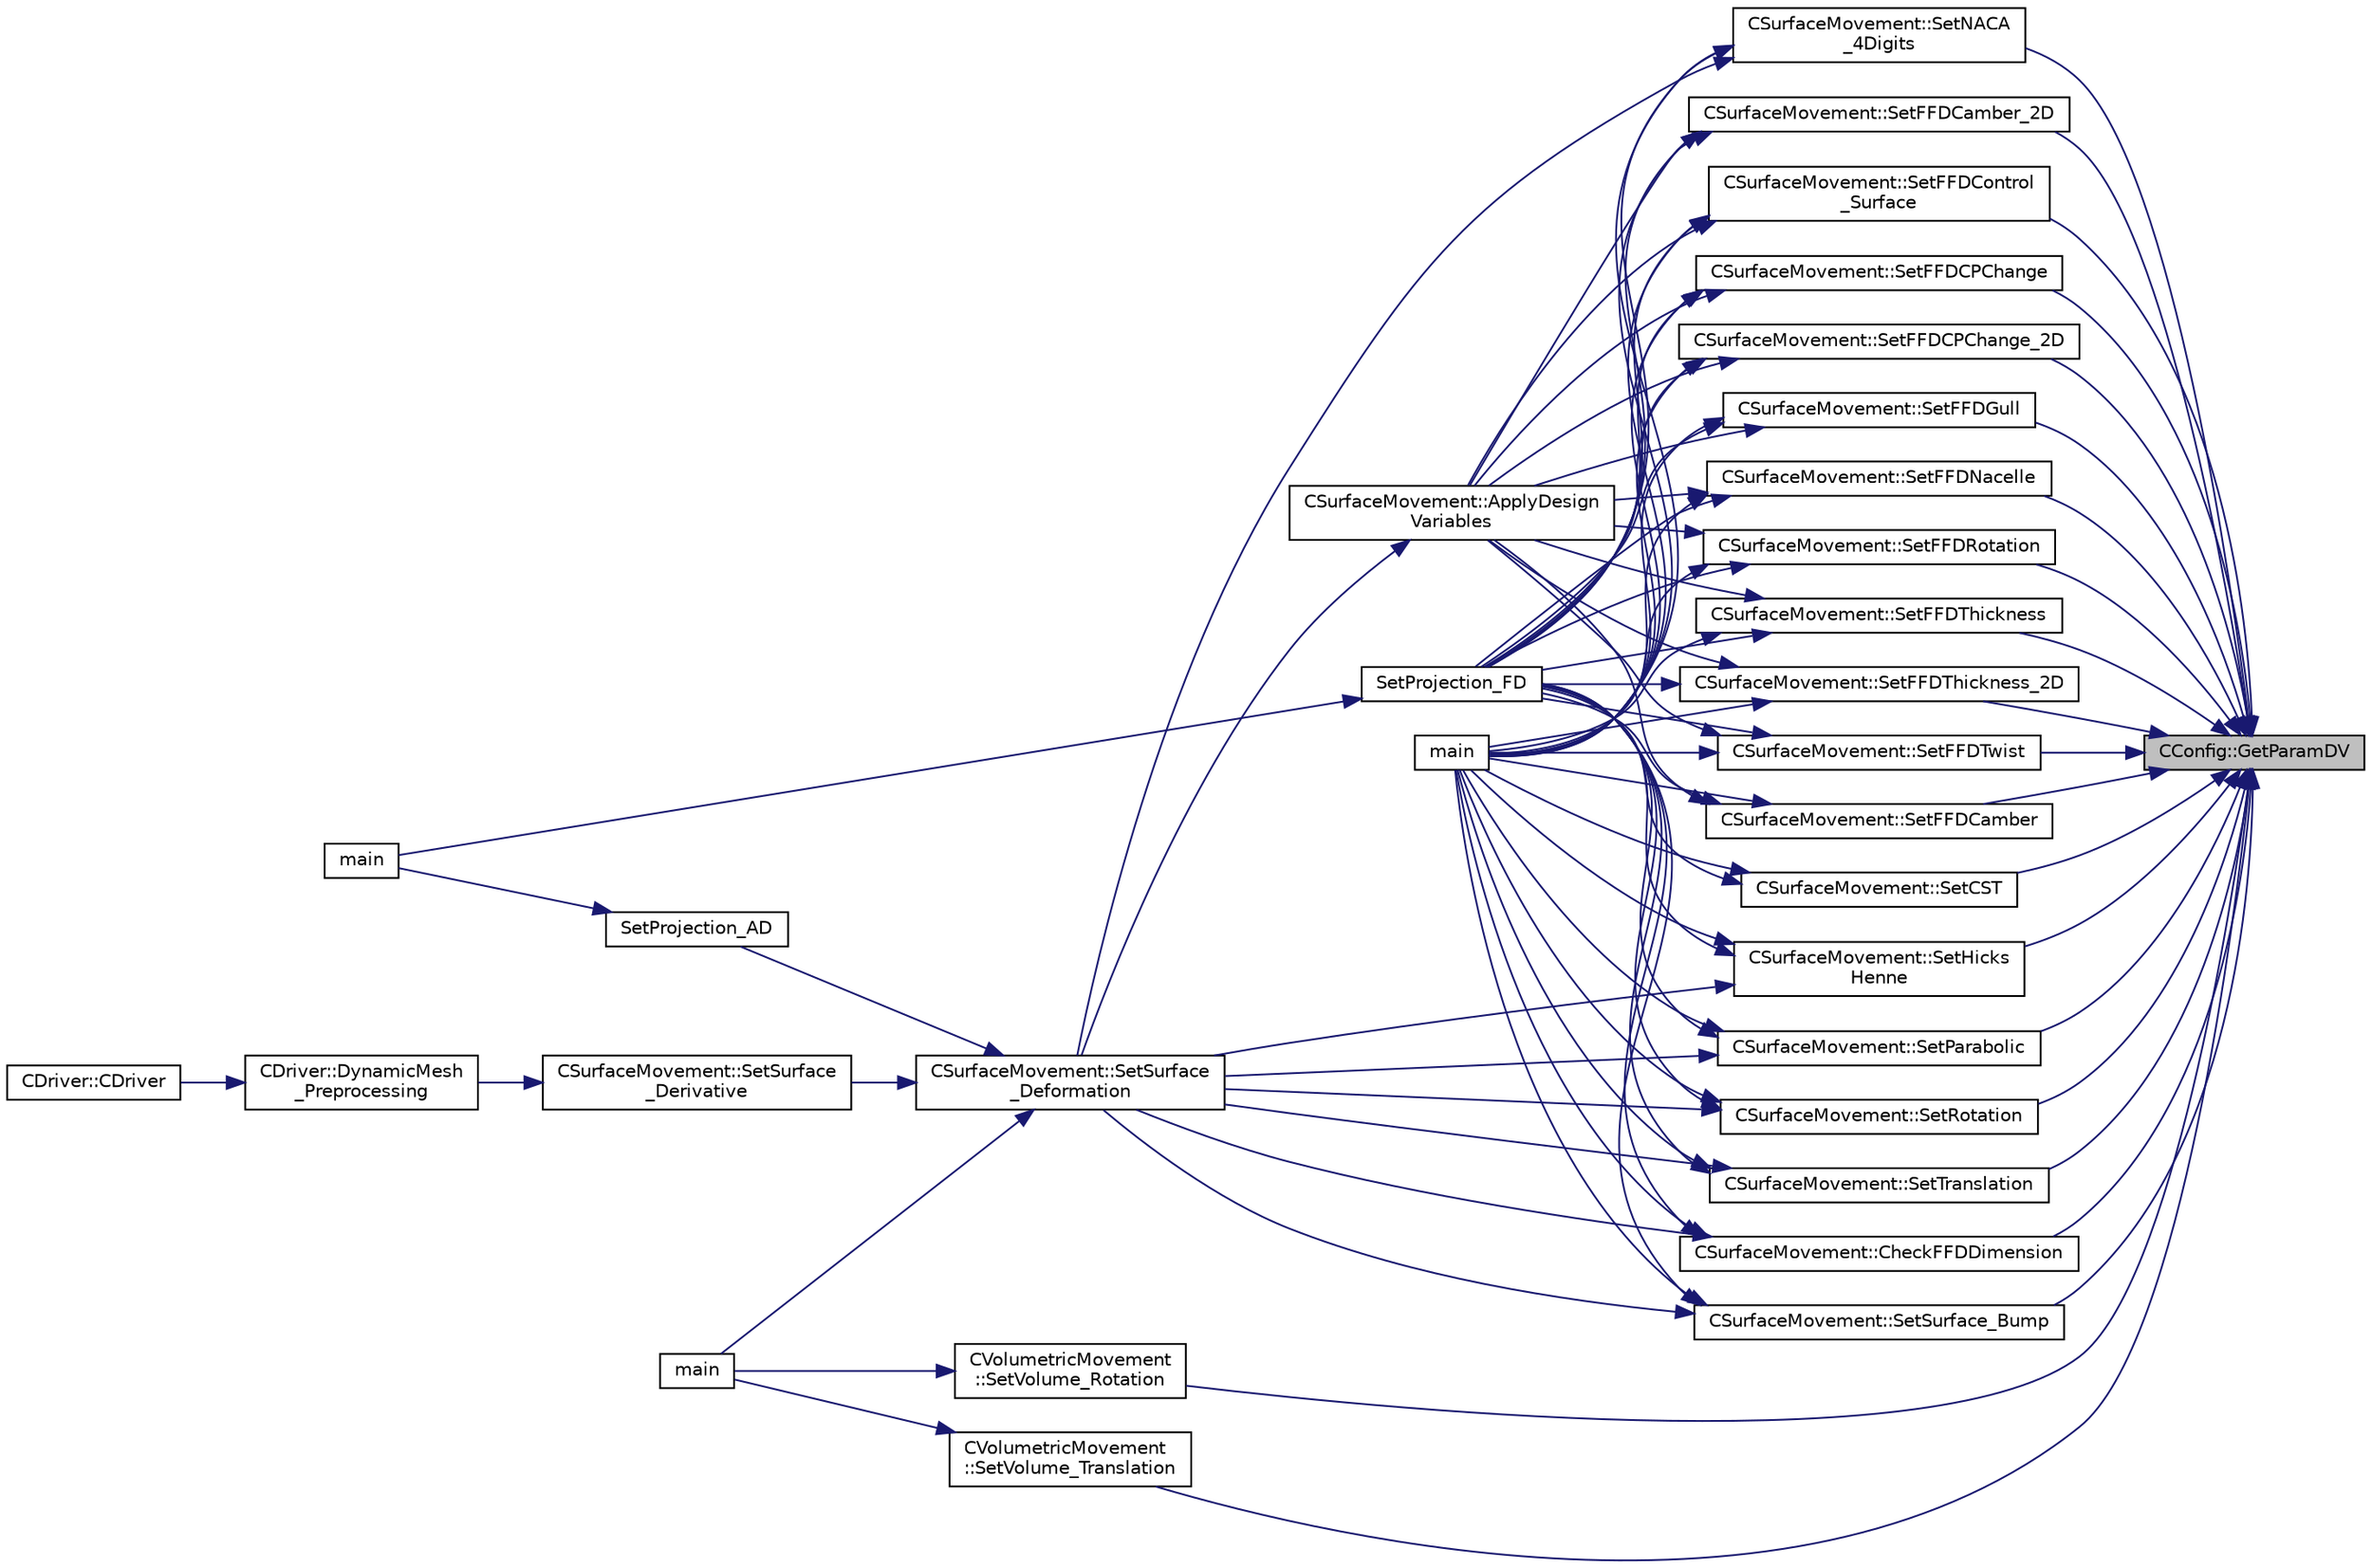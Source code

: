 digraph "CConfig::GetParamDV"
{
 // LATEX_PDF_SIZE
  edge [fontname="Helvetica",fontsize="10",labelfontname="Helvetica",labelfontsize="10"];
  node [fontname="Helvetica",fontsize="10",shape=record];
  rankdir="RL";
  Node1 [label="CConfig::GetParamDV",height=0.2,width=0.4,color="black", fillcolor="grey75", style="filled", fontcolor="black",tooltip="Get a parameter of the particular design variable."];
  Node1 -> Node2 [dir="back",color="midnightblue",fontsize="10",style="solid",fontname="Helvetica"];
  Node2 [label="CSurfaceMovement::CheckFFDDimension",height=0.2,width=0.4,color="black", fillcolor="white", style="filled",URL="$classCSurfaceMovement.html#ac96d720da758ca2e213d8198ba738525",tooltip="Check the intersections of the FFD with the surface."];
  Node2 -> Node3 [dir="back",color="midnightblue",fontsize="10",style="solid",fontname="Helvetica"];
  Node3 [label="main",height=0.2,width=0.4,color="black", fillcolor="white", style="filled",URL="$SU2__GEO_8cpp.html#a0ddf1224851353fc92bfbff6f499fa97",tooltip=" "];
  Node2 -> Node4 [dir="back",color="midnightblue",fontsize="10",style="solid",fontname="Helvetica"];
  Node4 [label="SetProjection_FD",height=0.2,width=0.4,color="black", fillcolor="white", style="filled",URL="$SU2__DOT_8cpp.html#a5c5163a755085e03f1dfa23aeb7e21f2",tooltip="Projection of the surface sensitivity using finite differences (FD)."];
  Node4 -> Node5 [dir="back",color="midnightblue",fontsize="10",style="solid",fontname="Helvetica"];
  Node5 [label="main",height=0.2,width=0.4,color="black", fillcolor="white", style="filled",URL="$SU2__DOT_8cpp.html#a0ddf1224851353fc92bfbff6f499fa97",tooltip=" "];
  Node2 -> Node6 [dir="back",color="midnightblue",fontsize="10",style="solid",fontname="Helvetica"];
  Node6 [label="CSurfaceMovement::SetSurface\l_Deformation",height=0.2,width=0.4,color="black", fillcolor="white", style="filled",URL="$classCSurfaceMovement.html#af8da279141f7e64121f3d15019fee45e",tooltip="Set the surface/boundary deformation."];
  Node6 -> Node7 [dir="back",color="midnightblue",fontsize="10",style="solid",fontname="Helvetica"];
  Node7 [label="main",height=0.2,width=0.4,color="black", fillcolor="white", style="filled",URL="$SU2__DEF_8cpp.html#a0ddf1224851353fc92bfbff6f499fa97",tooltip=" "];
  Node6 -> Node8 [dir="back",color="midnightblue",fontsize="10",style="solid",fontname="Helvetica"];
  Node8 [label="SetProjection_AD",height=0.2,width=0.4,color="black", fillcolor="white", style="filled",URL="$SU2__DOT_8cpp.html#a3fceed882e8eb3d6796c8e8396af7d87",tooltip="Projection of the surface sensitivity using algorithmic differentiation (AD)."];
  Node8 -> Node5 [dir="back",color="midnightblue",fontsize="10",style="solid",fontname="Helvetica"];
  Node6 -> Node9 [dir="back",color="midnightblue",fontsize="10",style="solid",fontname="Helvetica"];
  Node9 [label="CSurfaceMovement::SetSurface\l_Derivative",height=0.2,width=0.4,color="black", fillcolor="white", style="filled",URL="$classCSurfaceMovement.html#af6aac73d04565bf6e9b81305b66e97e7",tooltip="Set derivatives of the surface/boundary deformation."];
  Node9 -> Node10 [dir="back",color="midnightblue",fontsize="10",style="solid",fontname="Helvetica"];
  Node10 [label="CDriver::DynamicMesh\l_Preprocessing",height=0.2,width=0.4,color="black", fillcolor="white", style="filled",URL="$classCDriver.html#ab130423a20d43ddd4eb0d9cde51c2708",tooltip="GridMovement_Preprocessing."];
  Node10 -> Node11 [dir="back",color="midnightblue",fontsize="10",style="solid",fontname="Helvetica"];
  Node11 [label="CDriver::CDriver",height=0.2,width=0.4,color="black", fillcolor="white", style="filled",URL="$classCDriver.html#a3fca4a013a6efa9bbb38fe78a86b5f3d",tooltip="Constructor of the class."];
  Node1 -> Node12 [dir="back",color="midnightblue",fontsize="10",style="solid",fontname="Helvetica"];
  Node12 [label="CSurfaceMovement::SetCST",height=0.2,width=0.4,color="black", fillcolor="white", style="filled",URL="$classCSurfaceMovement.html#a10a599f558d2d847be1c638be43acd63",tooltip="Set a deformation based on a change in the Kulfan parameters for an airfoil."];
  Node12 -> Node3 [dir="back",color="midnightblue",fontsize="10",style="solid",fontname="Helvetica"];
  Node12 -> Node4 [dir="back",color="midnightblue",fontsize="10",style="solid",fontname="Helvetica"];
  Node1 -> Node13 [dir="back",color="midnightblue",fontsize="10",style="solid",fontname="Helvetica"];
  Node13 [label="CSurfaceMovement::SetFFDCamber",height=0.2,width=0.4,color="black", fillcolor="white", style="filled",URL="$classCSurfaceMovement.html#a7b7afb3b9bf70ddb0d2887e09c05b4f2",tooltip="Set a camber deformation of the Free From box using the control point position."];
  Node13 -> Node14 [dir="back",color="midnightblue",fontsize="10",style="solid",fontname="Helvetica"];
  Node14 [label="CSurfaceMovement::ApplyDesign\lVariables",height=0.2,width=0.4,color="black", fillcolor="white", style="filled",URL="$classCSurfaceMovement.html#ae3eb0449495b8166a39e8f3cc01d1c51",tooltip="Apply the design variables to the control point position."];
  Node14 -> Node6 [dir="back",color="midnightblue",fontsize="10",style="solid",fontname="Helvetica"];
  Node13 -> Node3 [dir="back",color="midnightblue",fontsize="10",style="solid",fontname="Helvetica"];
  Node13 -> Node4 [dir="back",color="midnightblue",fontsize="10",style="solid",fontname="Helvetica"];
  Node1 -> Node15 [dir="back",color="midnightblue",fontsize="10",style="solid",fontname="Helvetica"];
  Node15 [label="CSurfaceMovement::SetFFDCamber_2D",height=0.2,width=0.4,color="black", fillcolor="white", style="filled",URL="$classCSurfaceMovement.html#a4d749fda190e305e314a6c2def6d8014",tooltip="Set a camber deformation of the Free From box using the control point position."];
  Node15 -> Node14 [dir="back",color="midnightblue",fontsize="10",style="solid",fontname="Helvetica"];
  Node15 -> Node3 [dir="back",color="midnightblue",fontsize="10",style="solid",fontname="Helvetica"];
  Node15 -> Node4 [dir="back",color="midnightblue",fontsize="10",style="solid",fontname="Helvetica"];
  Node1 -> Node16 [dir="back",color="midnightblue",fontsize="10",style="solid",fontname="Helvetica"];
  Node16 [label="CSurfaceMovement::SetFFDControl\l_Surface",height=0.2,width=0.4,color="black", fillcolor="white", style="filled",URL="$classCSurfaceMovement.html#a41ded86346b8d7decfc407036832f811",tooltip="Set a rotation angle deformation in a control surface of the Free From box using the control point po..."];
  Node16 -> Node14 [dir="back",color="midnightblue",fontsize="10",style="solid",fontname="Helvetica"];
  Node16 -> Node3 [dir="back",color="midnightblue",fontsize="10",style="solid",fontname="Helvetica"];
  Node16 -> Node4 [dir="back",color="midnightblue",fontsize="10",style="solid",fontname="Helvetica"];
  Node1 -> Node17 [dir="back",color="midnightblue",fontsize="10",style="solid",fontname="Helvetica"];
  Node17 [label="CSurfaceMovement::SetFFDCPChange",height=0.2,width=0.4,color="black", fillcolor="white", style="filled",URL="$classCSurfaceMovement.html#a2741f6a291bedd495ffb07bc2b266551",tooltip="Set the deformation of the Free From box using the control point position."];
  Node17 -> Node14 [dir="back",color="midnightblue",fontsize="10",style="solid",fontname="Helvetica"];
  Node17 -> Node3 [dir="back",color="midnightblue",fontsize="10",style="solid",fontname="Helvetica"];
  Node17 -> Node4 [dir="back",color="midnightblue",fontsize="10",style="solid",fontname="Helvetica"];
  Node1 -> Node18 [dir="back",color="midnightblue",fontsize="10",style="solid",fontname="Helvetica"];
  Node18 [label="CSurfaceMovement::SetFFDCPChange_2D",height=0.2,width=0.4,color="black", fillcolor="white", style="filled",URL="$classCSurfaceMovement.html#a3259a63e400351bce37b73478554feac",tooltip="Set the deformation of the Free From box using the control point position."];
  Node18 -> Node14 [dir="back",color="midnightblue",fontsize="10",style="solid",fontname="Helvetica"];
  Node18 -> Node3 [dir="back",color="midnightblue",fontsize="10",style="solid",fontname="Helvetica"];
  Node18 -> Node4 [dir="back",color="midnightblue",fontsize="10",style="solid",fontname="Helvetica"];
  Node1 -> Node19 [dir="back",color="midnightblue",fontsize="10",style="solid",fontname="Helvetica"];
  Node19 [label="CSurfaceMovement::SetFFDGull",height=0.2,width=0.4,color="black", fillcolor="white", style="filled",URL="$classCSurfaceMovement.html#a557d1d5229886bc83c091fba9aa1b44c",tooltip="Set the deformation of the Free From box using the control point position."];
  Node19 -> Node14 [dir="back",color="midnightblue",fontsize="10",style="solid",fontname="Helvetica"];
  Node19 -> Node3 [dir="back",color="midnightblue",fontsize="10",style="solid",fontname="Helvetica"];
  Node19 -> Node4 [dir="back",color="midnightblue",fontsize="10",style="solid",fontname="Helvetica"];
  Node1 -> Node20 [dir="back",color="midnightblue",fontsize="10",style="solid",fontname="Helvetica"];
  Node20 [label="CSurfaceMovement::SetFFDNacelle",height=0.2,width=0.4,color="black", fillcolor="white", style="filled",URL="$classCSurfaceMovement.html#a0e776cd95a3f4870365aa51f0145bccb",tooltip="Set the deformation of the Free From box using the control point position."];
  Node20 -> Node14 [dir="back",color="midnightblue",fontsize="10",style="solid",fontname="Helvetica"];
  Node20 -> Node3 [dir="back",color="midnightblue",fontsize="10",style="solid",fontname="Helvetica"];
  Node20 -> Node4 [dir="back",color="midnightblue",fontsize="10",style="solid",fontname="Helvetica"];
  Node1 -> Node21 [dir="back",color="midnightblue",fontsize="10",style="solid",fontname="Helvetica"];
  Node21 [label="CSurfaceMovement::SetFFDRotation",height=0.2,width=0.4,color="black", fillcolor="white", style="filled",URL="$classCSurfaceMovement.html#ae781ee81387cbf0b1b4a313754d1fdf2",tooltip="Set a rotation angle deformation of the Free From box using the control point position."];
  Node21 -> Node14 [dir="back",color="midnightblue",fontsize="10",style="solid",fontname="Helvetica"];
  Node21 -> Node3 [dir="back",color="midnightblue",fontsize="10",style="solid",fontname="Helvetica"];
  Node21 -> Node4 [dir="back",color="midnightblue",fontsize="10",style="solid",fontname="Helvetica"];
  Node1 -> Node22 [dir="back",color="midnightblue",fontsize="10",style="solid",fontname="Helvetica"];
  Node22 [label="CSurfaceMovement::SetFFDThickness",height=0.2,width=0.4,color="black", fillcolor="white", style="filled",URL="$classCSurfaceMovement.html#a208cedcfaa51dbfa1a266ed66231ccd7",tooltip="Set a thickness deformation of the Free From box using the control point position."];
  Node22 -> Node14 [dir="back",color="midnightblue",fontsize="10",style="solid",fontname="Helvetica"];
  Node22 -> Node3 [dir="back",color="midnightblue",fontsize="10",style="solid",fontname="Helvetica"];
  Node22 -> Node4 [dir="back",color="midnightblue",fontsize="10",style="solid",fontname="Helvetica"];
  Node1 -> Node23 [dir="back",color="midnightblue",fontsize="10",style="solid",fontname="Helvetica"];
  Node23 [label="CSurfaceMovement::SetFFDThickness_2D",height=0.2,width=0.4,color="black", fillcolor="white", style="filled",URL="$classCSurfaceMovement.html#a69eb84dac770da6f009b0d89f9af9492",tooltip="Set a thickness deformation of the Free From box using the control point position."];
  Node23 -> Node14 [dir="back",color="midnightblue",fontsize="10",style="solid",fontname="Helvetica"];
  Node23 -> Node3 [dir="back",color="midnightblue",fontsize="10",style="solid",fontname="Helvetica"];
  Node23 -> Node4 [dir="back",color="midnightblue",fontsize="10",style="solid",fontname="Helvetica"];
  Node1 -> Node24 [dir="back",color="midnightblue",fontsize="10",style="solid",fontname="Helvetica"];
  Node24 [label="CSurfaceMovement::SetFFDTwist",height=0.2,width=0.4,color="black", fillcolor="white", style="filled",URL="$classCSurfaceMovement.html#a5dd59db2e4d75c46499803f37aa24ce3",tooltip="Set a twist angle deformation of the Free From box using the control point position."];
  Node24 -> Node14 [dir="back",color="midnightblue",fontsize="10",style="solid",fontname="Helvetica"];
  Node24 -> Node3 [dir="back",color="midnightblue",fontsize="10",style="solid",fontname="Helvetica"];
  Node24 -> Node4 [dir="back",color="midnightblue",fontsize="10",style="solid",fontname="Helvetica"];
  Node1 -> Node25 [dir="back",color="midnightblue",fontsize="10",style="solid",fontname="Helvetica"];
  Node25 [label="CSurfaceMovement::SetHicks\lHenne",height=0.2,width=0.4,color="black", fillcolor="white", style="filled",URL="$classCSurfaceMovement.html#a119e4756830fac758284342ea5027527",tooltip="Set a Hicks-Henne deformation bump functions on an airfoil."];
  Node25 -> Node3 [dir="back",color="midnightblue",fontsize="10",style="solid",fontname="Helvetica"];
  Node25 -> Node4 [dir="back",color="midnightblue",fontsize="10",style="solid",fontname="Helvetica"];
  Node25 -> Node6 [dir="back",color="midnightblue",fontsize="10",style="solid",fontname="Helvetica"];
  Node1 -> Node26 [dir="back",color="midnightblue",fontsize="10",style="solid",fontname="Helvetica"];
  Node26 [label="CSurfaceMovement::SetNACA\l_4Digits",height=0.2,width=0.4,color="black", fillcolor="white", style="filled",URL="$classCSurfaceMovement.html#a4314f756ad57cd05374da8a0584265ef",tooltip="Set a NACA 4 digits airfoil family for airfoil deformation."];
  Node26 -> Node3 [dir="back",color="midnightblue",fontsize="10",style="solid",fontname="Helvetica"];
  Node26 -> Node4 [dir="back",color="midnightblue",fontsize="10",style="solid",fontname="Helvetica"];
  Node26 -> Node6 [dir="back",color="midnightblue",fontsize="10",style="solid",fontname="Helvetica"];
  Node1 -> Node27 [dir="back",color="midnightblue",fontsize="10",style="solid",fontname="Helvetica"];
  Node27 [label="CSurfaceMovement::SetParabolic",height=0.2,width=0.4,color="black", fillcolor="white", style="filled",URL="$classCSurfaceMovement.html#a497bd9c53b26c086961679d9632a30c0",tooltip="Set a parabolic family for airfoil deformation."];
  Node27 -> Node3 [dir="back",color="midnightblue",fontsize="10",style="solid",fontname="Helvetica"];
  Node27 -> Node4 [dir="back",color="midnightblue",fontsize="10",style="solid",fontname="Helvetica"];
  Node27 -> Node6 [dir="back",color="midnightblue",fontsize="10",style="solid",fontname="Helvetica"];
  Node1 -> Node28 [dir="back",color="midnightblue",fontsize="10",style="solid",fontname="Helvetica"];
  Node28 [label="CSurfaceMovement::SetRotation",height=0.2,width=0.4,color="black", fillcolor="white", style="filled",URL="$classCSurfaceMovement.html#aad83c7c30fe401024791c377713fac33",tooltip="Set a rotation for surface movement."];
  Node28 -> Node3 [dir="back",color="midnightblue",fontsize="10",style="solid",fontname="Helvetica"];
  Node28 -> Node4 [dir="back",color="midnightblue",fontsize="10",style="solid",fontname="Helvetica"];
  Node28 -> Node6 [dir="back",color="midnightblue",fontsize="10",style="solid",fontname="Helvetica"];
  Node1 -> Node29 [dir="back",color="midnightblue",fontsize="10",style="solid",fontname="Helvetica"];
  Node29 [label="CSurfaceMovement::SetSurface_Bump",height=0.2,width=0.4,color="black", fillcolor="white", style="filled",URL="$classCSurfaceMovement.html#a38b1942d189627dfe5e6e22b7dfd99d6",tooltip="Set a Hicks-Henne deformation bump functions on an airfoil."];
  Node29 -> Node3 [dir="back",color="midnightblue",fontsize="10",style="solid",fontname="Helvetica"];
  Node29 -> Node4 [dir="back",color="midnightblue",fontsize="10",style="solid",fontname="Helvetica"];
  Node29 -> Node6 [dir="back",color="midnightblue",fontsize="10",style="solid",fontname="Helvetica"];
  Node1 -> Node30 [dir="back",color="midnightblue",fontsize="10",style="solid",fontname="Helvetica"];
  Node30 [label="CSurfaceMovement::SetTranslation",height=0.2,width=0.4,color="black", fillcolor="white", style="filled",URL="$classCSurfaceMovement.html#a4f393ac34f3114df5e673f45e3dd01ee",tooltip="Set a displacement for surface movement."];
  Node30 -> Node3 [dir="back",color="midnightblue",fontsize="10",style="solid",fontname="Helvetica"];
  Node30 -> Node4 [dir="back",color="midnightblue",fontsize="10",style="solid",fontname="Helvetica"];
  Node30 -> Node6 [dir="back",color="midnightblue",fontsize="10",style="solid",fontname="Helvetica"];
  Node1 -> Node31 [dir="back",color="midnightblue",fontsize="10",style="solid",fontname="Helvetica"];
  Node31 [label="CVolumetricMovement\l::SetVolume_Rotation",height=0.2,width=0.4,color="black", fillcolor="white", style="filled",URL="$classCVolumetricMovement.html#af04d0ba7919aa8bddb656347b34bba67",tooltip="Rotate the volume grid around a specified axis and angle."];
  Node31 -> Node7 [dir="back",color="midnightblue",fontsize="10",style="solid",fontname="Helvetica"];
  Node1 -> Node32 [dir="back",color="midnightblue",fontsize="10",style="solid",fontname="Helvetica"];
  Node32 [label="CVolumetricMovement\l::SetVolume_Translation",height=0.2,width=0.4,color="black", fillcolor="white", style="filled",URL="$classCVolumetricMovement.html#adfd39194cc7ec87ba5d2bf96e67a4a95",tooltip="Translate the volume grid by a specified displacement vector."];
  Node32 -> Node7 [dir="back",color="midnightblue",fontsize="10",style="solid",fontname="Helvetica"];
}
